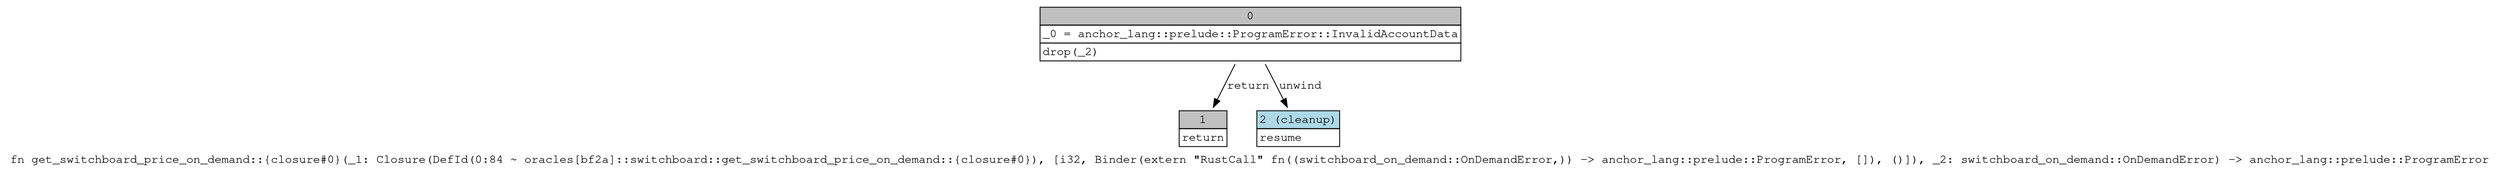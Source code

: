 digraph Mir_0_84 {
    graph [fontname="Courier, monospace"];
    node [fontname="Courier, monospace"];
    edge [fontname="Courier, monospace"];
    label=<fn get_switchboard_price_on_demand::{closure#0}(_1: Closure(DefId(0:84 ~ oracles[bf2a]::switchboard::get_switchboard_price_on_demand::{closure#0}), [i32, Binder(extern &quot;RustCall&quot; fn((switchboard_on_demand::OnDemandError,)) -&gt; anchor_lang::prelude::ProgramError, []), ()]), _2: switchboard_on_demand::OnDemandError) -&gt; anchor_lang::prelude::ProgramError<br align="left"/>>;
    bb0__0_84 [shape="none", label=<<table border="0" cellborder="1" cellspacing="0"><tr><td bgcolor="gray" align="center" colspan="1">0</td></tr><tr><td align="left" balign="left">_0 = anchor_lang::prelude::ProgramError::InvalidAccountData<br/></td></tr><tr><td align="left">drop(_2)</td></tr></table>>];
    bb1__0_84 [shape="none", label=<<table border="0" cellborder="1" cellspacing="0"><tr><td bgcolor="gray" align="center" colspan="1">1</td></tr><tr><td align="left">return</td></tr></table>>];
    bb2__0_84 [shape="none", label=<<table border="0" cellborder="1" cellspacing="0"><tr><td bgcolor="lightblue" align="center" colspan="1">2 (cleanup)</td></tr><tr><td align="left">resume</td></tr></table>>];
    bb0__0_84 -> bb1__0_84 [label="return"];
    bb0__0_84 -> bb2__0_84 [label="unwind"];
}
